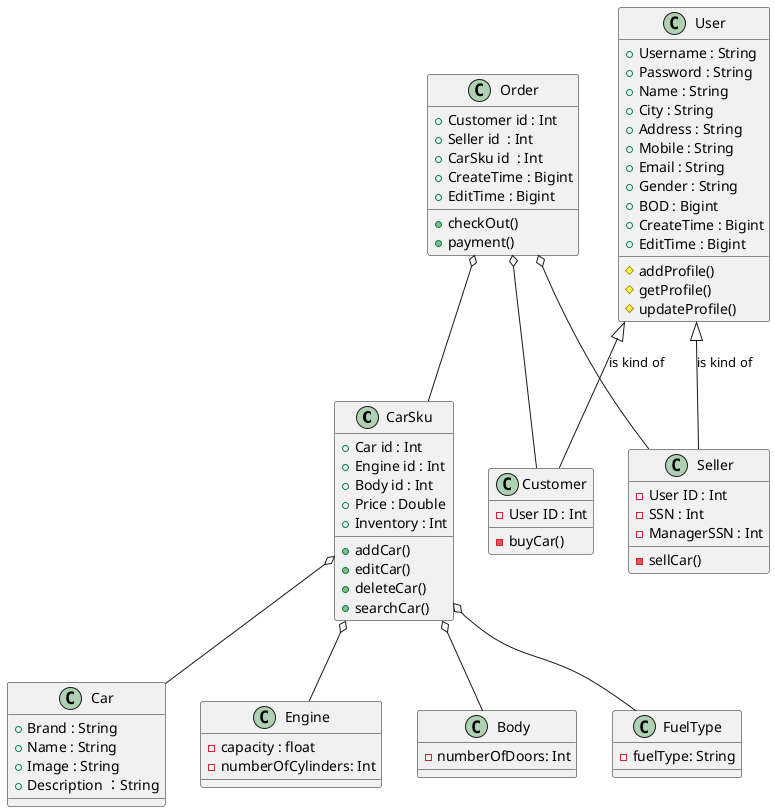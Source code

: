 @startuml
 class CarSku {
  + Car id : Int
  + Engine id : Int
  + Body id : Int
  + Price : Double
  + Inventory : Int
  + addCar()
  + editCar()
  + deleteCar()
  + searchCar()
 }

 class Car {
  + Brand : String
  + Name : String
  + Image : String
  + Description ：String
 }

 class Engine{
  - capacity : float
  - numberOfCylinders: Int
 }
 class Body{
  - numberOfDoors: Int
 }
 class FuelType{
  - fuelType: String
 }

 class User {
  + Username : String
  + Password : String
  + Name : String
  + City : String
  + Address : String
  + Mobile : String
  + Email : String
  + Gender : String
  + BOD : Bigint
  + CreateTime : Bigint
  + EditTime : Bigint
  # addProfile()
  # getProfile()
  # updateProfile()
 }

 class Seller{
    - User ID : Int
    - SSN : Int
    - ManagerSSN : Int
    - sellCar()
 }

 class Customer{
    - User ID : Int
    - buyCar()
 }

 class Order{
    +Customer id : Int
    +Seller id  : Int
    +CarSku id  : Int
    + CreateTime : Bigint
    + EditTime : Bigint
    +checkOut()
    +payment()
 }


 User <|-- Seller : is kind of
 User <|-- Customer : is kind of
 CarSku o-- Car
 CarSku o-- Engine
 CarSku o-- Body
 CarSku o-- FuelType
 Order o-- Seller
 Order o-- Customer
 Order o-- CarSku

@enduml